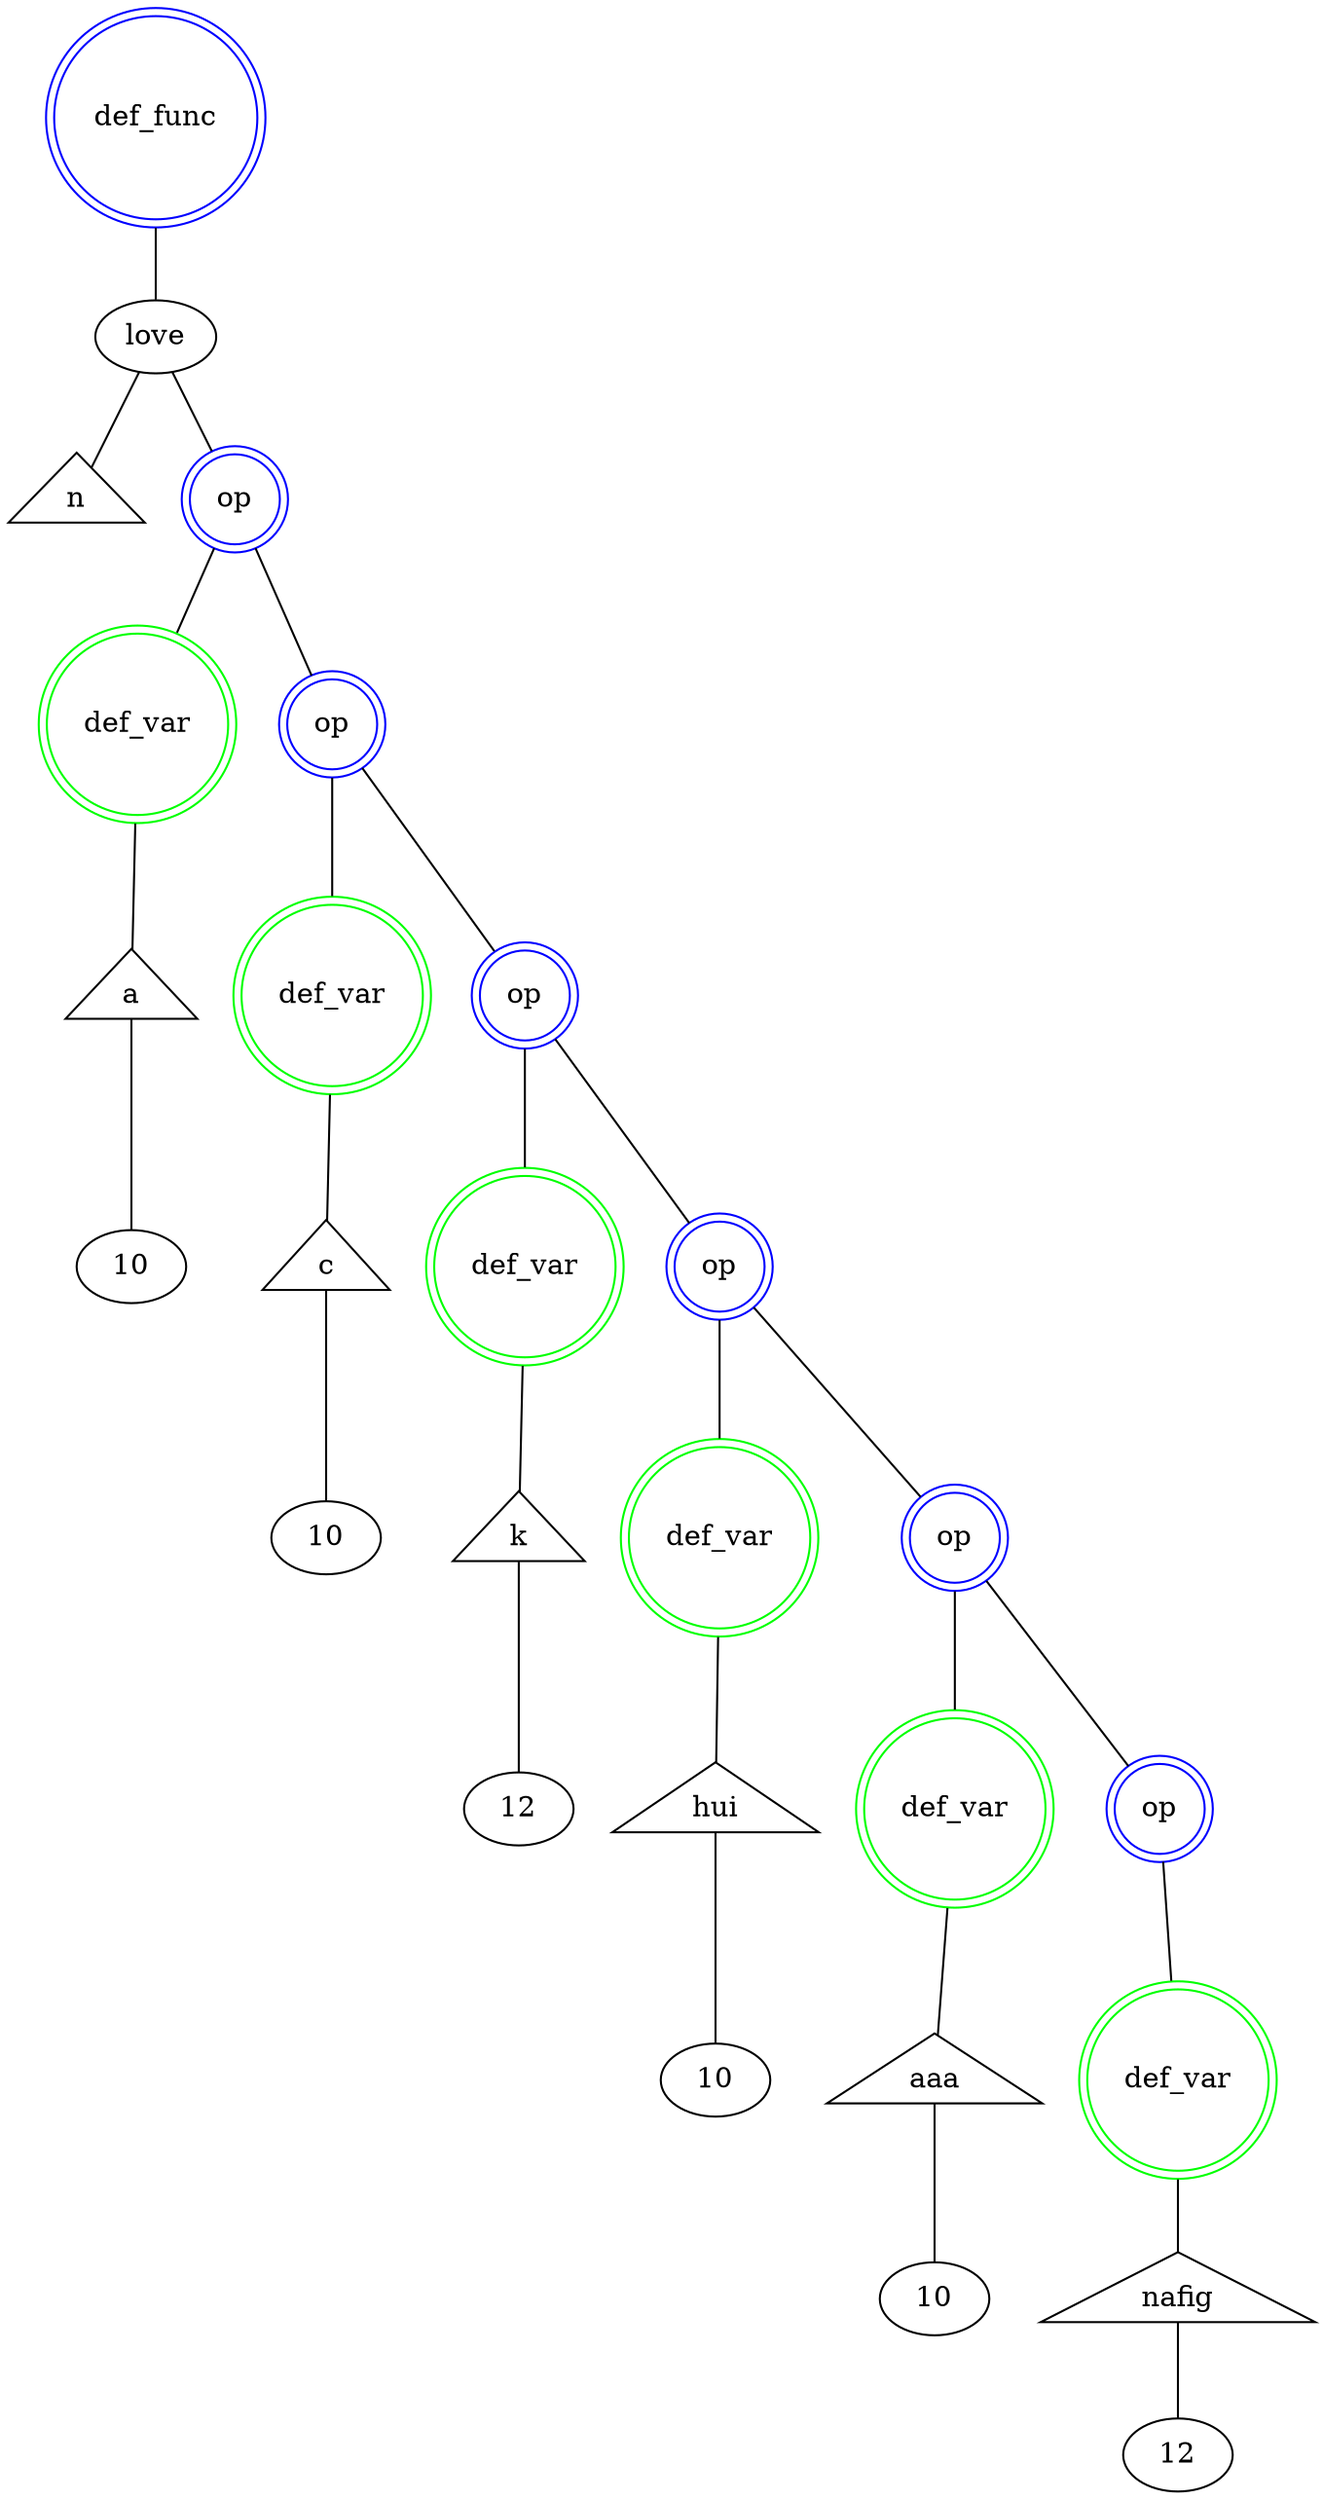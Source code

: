 graph astdump {
_7DF[shape=doublecircle, color=blue,label="def_func"]
_7DF -- _6FN;
_6FN [label="love"]
_6FN -- _3V;
_3V [shape=triangle,label="n"]
_6FN -- _0OP;
_0OP[shape=doublecircle, color=blue,label="op"]
_0OP -- _6SO;
_6SO [label="207"]
_0OP -- _1OP;
_6SO[shape=doublecircle, color=green,label="def_var"]
_6SO -- _7V;
_7V [shape=triangle,label="a"]
_7V -- _9N10;
_9N10 [label="10"]
_1OP[shape=doublecircle, color=blue,label="op"]
_1OP -- _11SO;
_11SO [label="207"]
_1OP -- _2OP;
_11SO[shape=doublecircle, color=green,label="def_var"]
_11SO -- _12V;
_12V [shape=triangle,label="c"]
_12V -- _14N10;
_14N10 [label="10"]
_2OP[shape=doublecircle, color=blue,label="op"]
_2OP -- _16SO;
_16SO [label="207"]
_2OP -- _3OP;
_16SO[shape=doublecircle, color=green,label="def_var"]
_16SO -- _17V;
_17V [shape=triangle,label="k"]
_17V -- _19N12;
_19N12 [label="12"]
_3OP[shape=doublecircle, color=blue,label="op"]
_3OP -- _21SO;
_21SO [label="207"]
_3OP -- _4OP;
_21SO[shape=doublecircle, color=green,label="def_var"]
_21SO -- _22V;
_22V [shape=triangle,label="hui"]
_22V -- _24N10;
_24N10 [label="10"]
_4OP[shape=doublecircle, color=blue,label="op"]
_4OP -- _26SO;
_26SO [label="207"]
_4OP -- _5OP;
_26SO[shape=doublecircle, color=green,label="def_var"]
_26SO -- _27V;
_27V [shape=triangle,label="aaa"]
_27V -- _29N10;
_29N10 [label="10"]
_5OP[shape=doublecircle, color=blue,label="op"]
_5OP -- _31SO;
_31SO [label="207"]
_31SO[shape=doublecircle, color=green,label="def_var"]
_31SO -- _32V;
_32V [shape=triangle,label="nafig"]
_32V -- _34N12;
_34N12 [label="12"]
}
